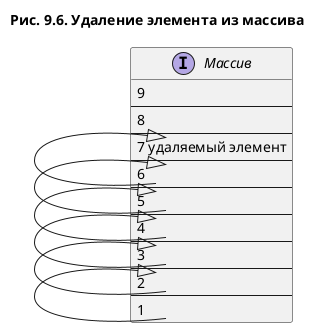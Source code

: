 @startuml
title
Рис. 9.6. Удаление элемента из массива
end title

left to right direction
interface "Массив" as array {
9
----
8
----
7 удаляемый элемент
----
6
----
5
----
4
----
3
----
2
----
1
}


array::1 --|> array::2
array::2 --|> array::3
array::3 --|> array::4
array::4 --|> array::5
array::5 --|> array::6
array::6 --|> array::7

@enduml